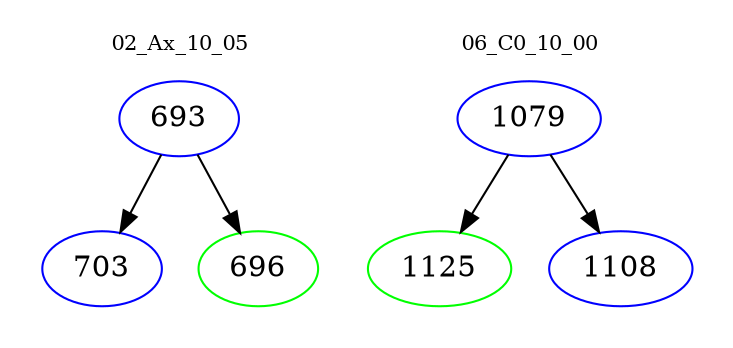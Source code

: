 digraph{
subgraph cluster_0 {
color = white
label = "02_Ax_10_05";
fontsize=10;
T0_693 [label="693", color="blue"]
T0_693 -> T0_703 [color="black"]
T0_703 [label="703", color="blue"]
T0_693 -> T0_696 [color="black"]
T0_696 [label="696", color="green"]
}
subgraph cluster_1 {
color = white
label = "06_C0_10_00";
fontsize=10;
T1_1079 [label="1079", color="blue"]
T1_1079 -> T1_1125 [color="black"]
T1_1125 [label="1125", color="green"]
T1_1079 -> T1_1108 [color="black"]
T1_1108 [label="1108", color="blue"]
}
}
